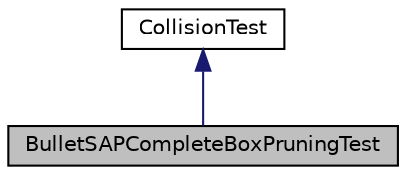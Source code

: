 digraph "BulletSAPCompleteBoxPruningTest"
{
  edge [fontname="Helvetica",fontsize="10",labelfontname="Helvetica",labelfontsize="10"];
  node [fontname="Helvetica",fontsize="10",shape=record];
  Node1 [label="BulletSAPCompleteBoxPruningTest",height=0.2,width=0.4,color="black", fillcolor="grey75", style="filled", fontcolor="black"];
  Node2 -> Node1 [dir="back",color="midnightblue",fontsize="10",style="solid",fontname="Helvetica"];
  Node2 [label="CollisionTest",height=0.2,width=0.4,color="black", fillcolor="white", style="filled",URL="$class_collision_test.html"];
}
